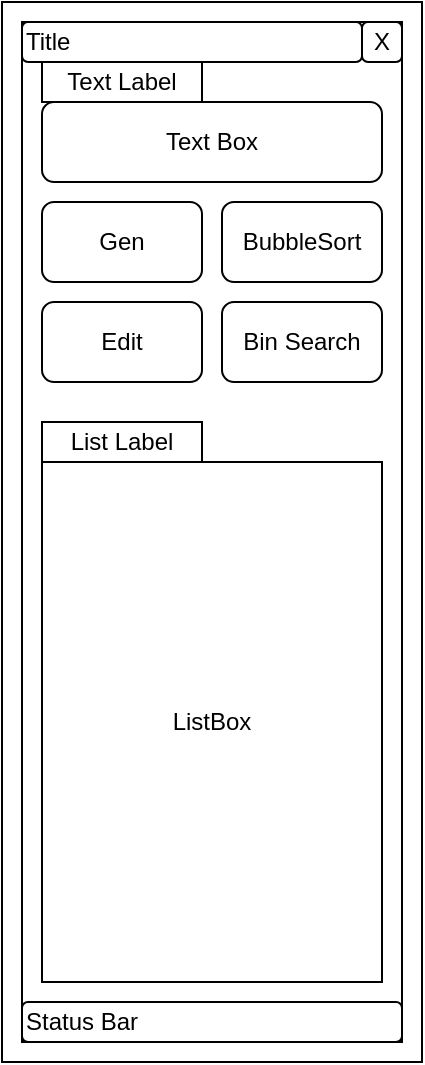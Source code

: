 <mxfile version="20.3.0" type="device"><diagram id="v05COqEaB75t44tsqtsT" name="Page-1"><mxGraphModel dx="1422" dy="865" grid="1" gridSize="10" guides="1" tooltips="1" connect="1" arrows="1" fold="1" page="1" pageScale="1" pageWidth="850" pageHeight="1100" math="0" shadow="0"><root><mxCell id="0"/><mxCell id="1" parent="0"/><mxCell id="GaBxsW8WRL1eZh0QAzhb-16" value="" style="rounded=0;whiteSpace=wrap;html=1;" parent="1" vertex="1"><mxGeometry x="30" y="30" width="210" height="530" as="geometry"/></mxCell><mxCell id="GaBxsW8WRL1eZh0QAzhb-1" value="" style="rounded=0;whiteSpace=wrap;html=1;" parent="1" vertex="1"><mxGeometry x="40" y="40" width="190" height="510" as="geometry"/></mxCell><mxCell id="GaBxsW8WRL1eZh0QAzhb-2" value="Text Box" style="rounded=1;whiteSpace=wrap;html=1;" parent="1" vertex="1"><mxGeometry x="50" y="80" width="170" height="40" as="geometry"/></mxCell><mxCell id="GaBxsW8WRL1eZh0QAzhb-3" value="Gen" style="rounded=1;whiteSpace=wrap;html=1;" parent="1" vertex="1"><mxGeometry x="50" y="130" width="80" height="40" as="geometry"/></mxCell><mxCell id="GaBxsW8WRL1eZh0QAzhb-4" value="Edit" style="rounded=1;whiteSpace=wrap;html=1;" parent="1" vertex="1"><mxGeometry x="50" y="180" width="80" height="40" as="geometry"/></mxCell><mxCell id="GaBxsW8WRL1eZh0QAzhb-5" value="BubbleSort" style="rounded=1;whiteSpace=wrap;html=1;" parent="1" vertex="1"><mxGeometry x="140" y="130" width="80" height="40" as="geometry"/></mxCell><mxCell id="GaBxsW8WRL1eZh0QAzhb-6" value="Bin Search" style="rounded=1;whiteSpace=wrap;html=1;" parent="1" vertex="1"><mxGeometry x="140" y="180" width="80" height="40" as="geometry"/></mxCell><mxCell id="GaBxsW8WRL1eZh0QAzhb-9" value="X" style="rounded=1;whiteSpace=wrap;html=1;" parent="1" vertex="1"><mxGeometry x="210" y="40" width="20" height="20" as="geometry"/></mxCell><mxCell id="GaBxsW8WRL1eZh0QAzhb-10" value="Title" style="rounded=1;whiteSpace=wrap;html=1;align=left;" parent="1" vertex="1"><mxGeometry x="40" y="40" width="170" height="20" as="geometry"/></mxCell><mxCell id="GaBxsW8WRL1eZh0QAzhb-11" value="Status Bar" style="rounded=1;whiteSpace=wrap;html=1;align=left;" parent="1" vertex="1"><mxGeometry x="40" y="530" width="190" height="20" as="geometry"/></mxCell><mxCell id="GaBxsW8WRL1eZh0QAzhb-13" value="ListBox" style="rounded=0;whiteSpace=wrap;html=1;" parent="1" vertex="1"><mxGeometry x="50" y="260" width="170" height="260" as="geometry"/></mxCell><mxCell id="GaBxsW8WRL1eZh0QAzhb-17" value="Text Label" style="rounded=0;whiteSpace=wrap;html=1;" parent="1" vertex="1"><mxGeometry x="50" y="60" width="80" height="20" as="geometry"/></mxCell><mxCell id="GaBxsW8WRL1eZh0QAzhb-18" value="List Label" style="rounded=0;whiteSpace=wrap;html=1;" parent="1" vertex="1"><mxGeometry x="50" y="240" width="80" height="20" as="geometry"/></mxCell></root></mxGraphModel></diagram></mxfile>